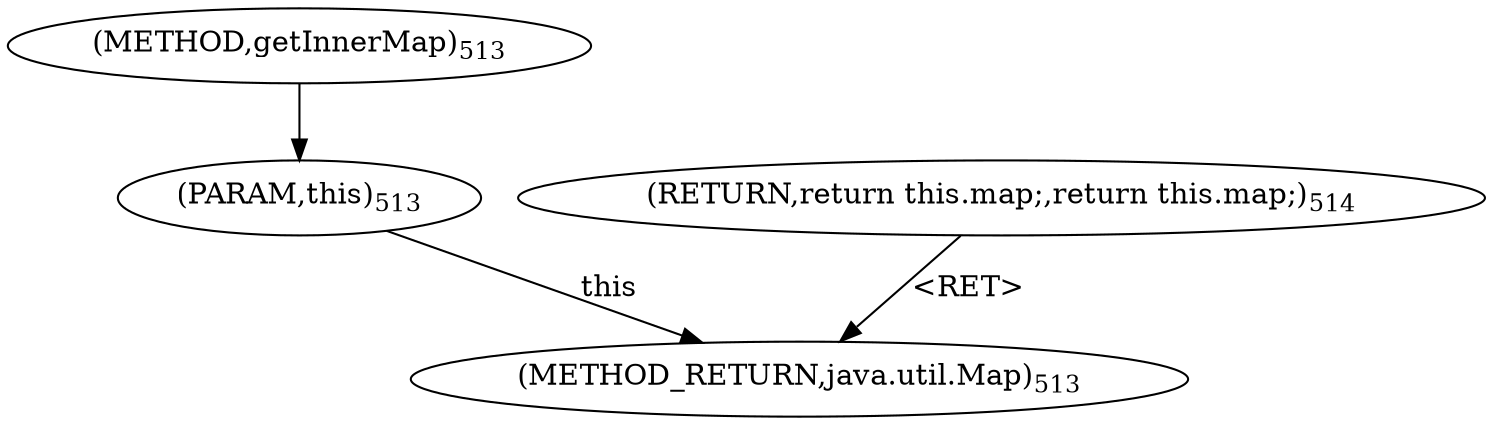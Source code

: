digraph "getInnerMap" {  
"1581" [label = <(METHOD,getInnerMap)<SUB>513</SUB>> ]
"1588" [label = <(METHOD_RETURN,java.util.Map)<SUB>513</SUB>> ]
"90" [label = <(PARAM,this)<SUB>513</SUB>> ]
"1583" [label = <(RETURN,return this.map;,return this.map;)<SUB>514</SUB>> ]
  "1583" -> "1588"  [ label = "&lt;RET&gt;"] 
  "90" -> "1588"  [ label = "this"] 
  "1581" -> "90" 
}
